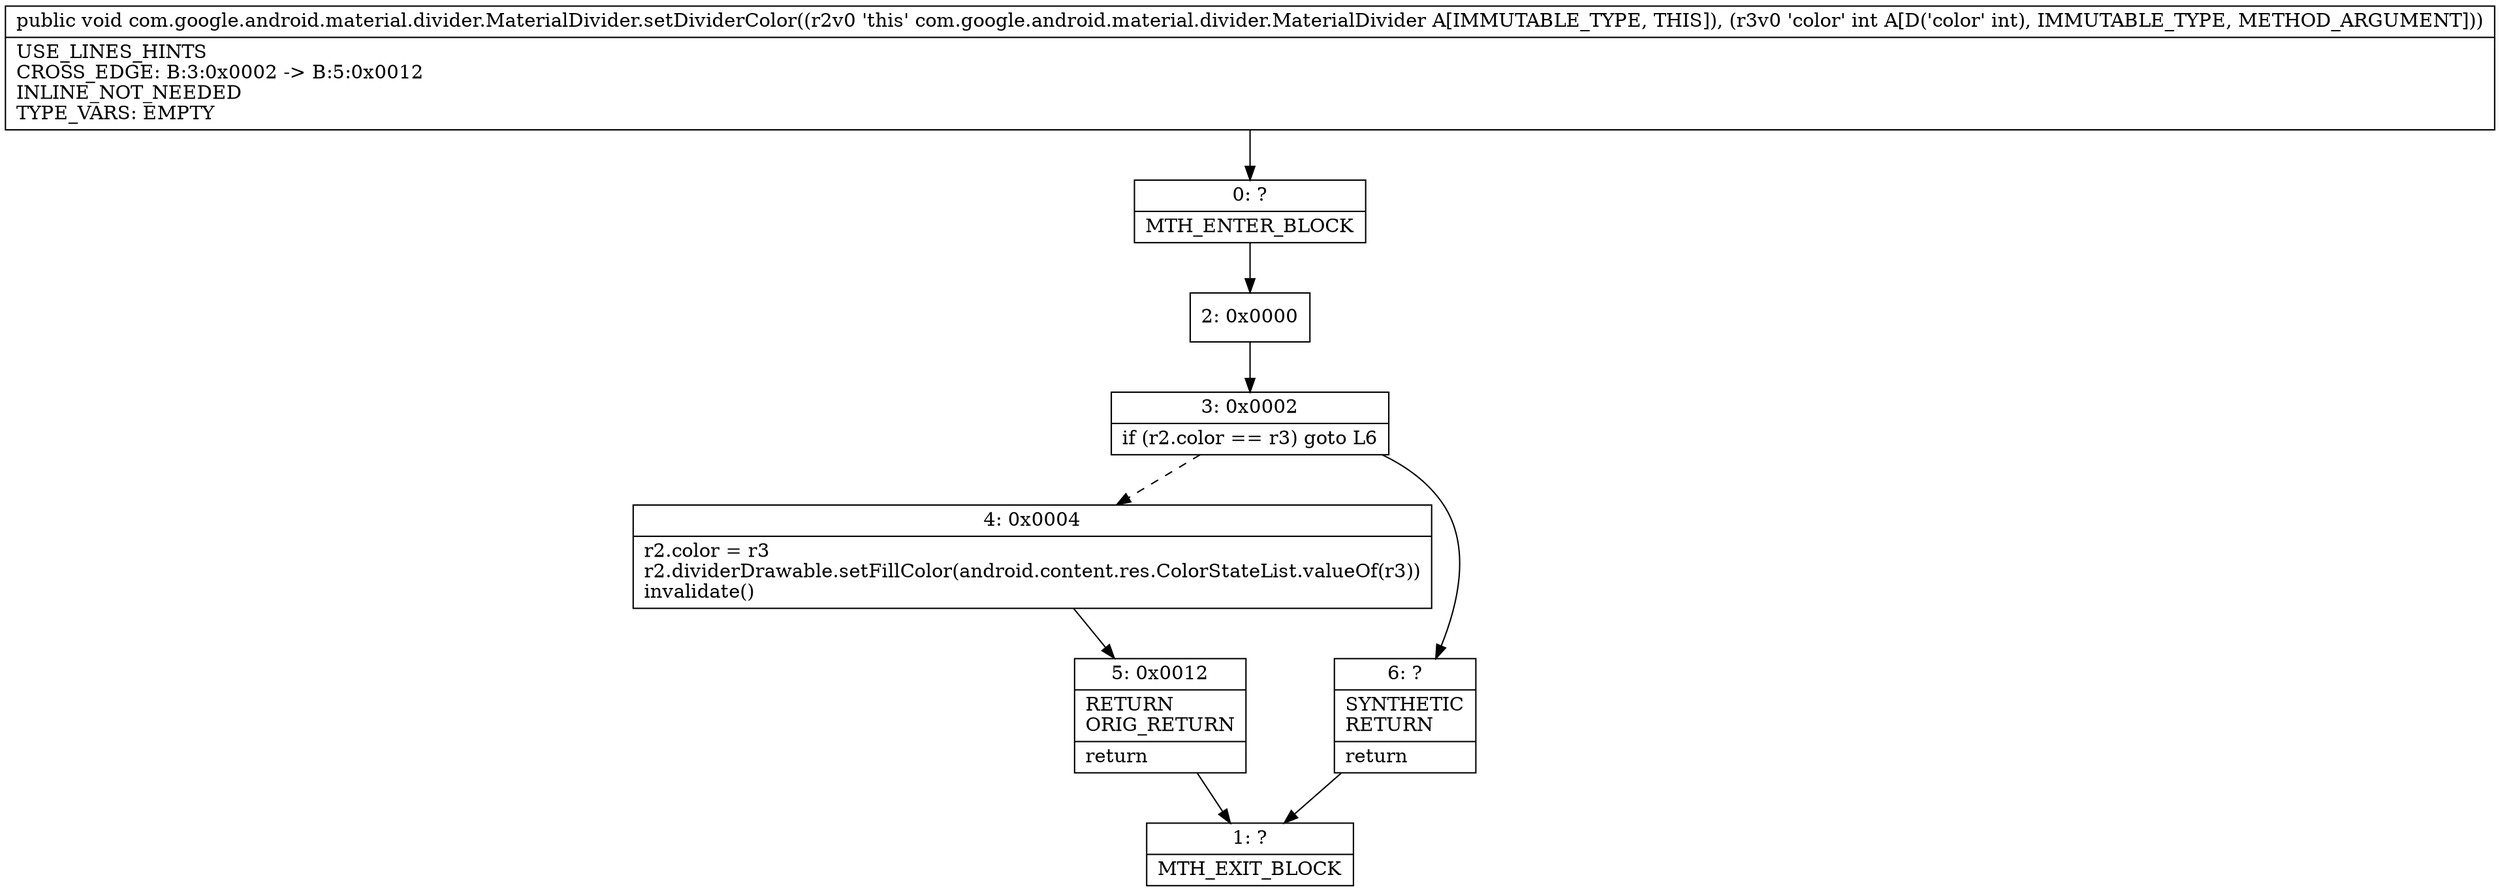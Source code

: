 digraph "CFG forcom.google.android.material.divider.MaterialDivider.setDividerColor(I)V" {
Node_0 [shape=record,label="{0\:\ ?|MTH_ENTER_BLOCK\l}"];
Node_2 [shape=record,label="{2\:\ 0x0000}"];
Node_3 [shape=record,label="{3\:\ 0x0002|if (r2.color == r3) goto L6\l}"];
Node_4 [shape=record,label="{4\:\ 0x0004|r2.color = r3\lr2.dividerDrawable.setFillColor(android.content.res.ColorStateList.valueOf(r3))\linvalidate()\l}"];
Node_5 [shape=record,label="{5\:\ 0x0012|RETURN\lORIG_RETURN\l|return\l}"];
Node_1 [shape=record,label="{1\:\ ?|MTH_EXIT_BLOCK\l}"];
Node_6 [shape=record,label="{6\:\ ?|SYNTHETIC\lRETURN\l|return\l}"];
MethodNode[shape=record,label="{public void com.google.android.material.divider.MaterialDivider.setDividerColor((r2v0 'this' com.google.android.material.divider.MaterialDivider A[IMMUTABLE_TYPE, THIS]), (r3v0 'color' int A[D('color' int), IMMUTABLE_TYPE, METHOD_ARGUMENT]))  | USE_LINES_HINTS\lCROSS_EDGE: B:3:0x0002 \-\> B:5:0x0012\lINLINE_NOT_NEEDED\lTYPE_VARS: EMPTY\l}"];
MethodNode -> Node_0;Node_0 -> Node_2;
Node_2 -> Node_3;
Node_3 -> Node_4[style=dashed];
Node_3 -> Node_6;
Node_4 -> Node_5;
Node_5 -> Node_1;
Node_6 -> Node_1;
}

